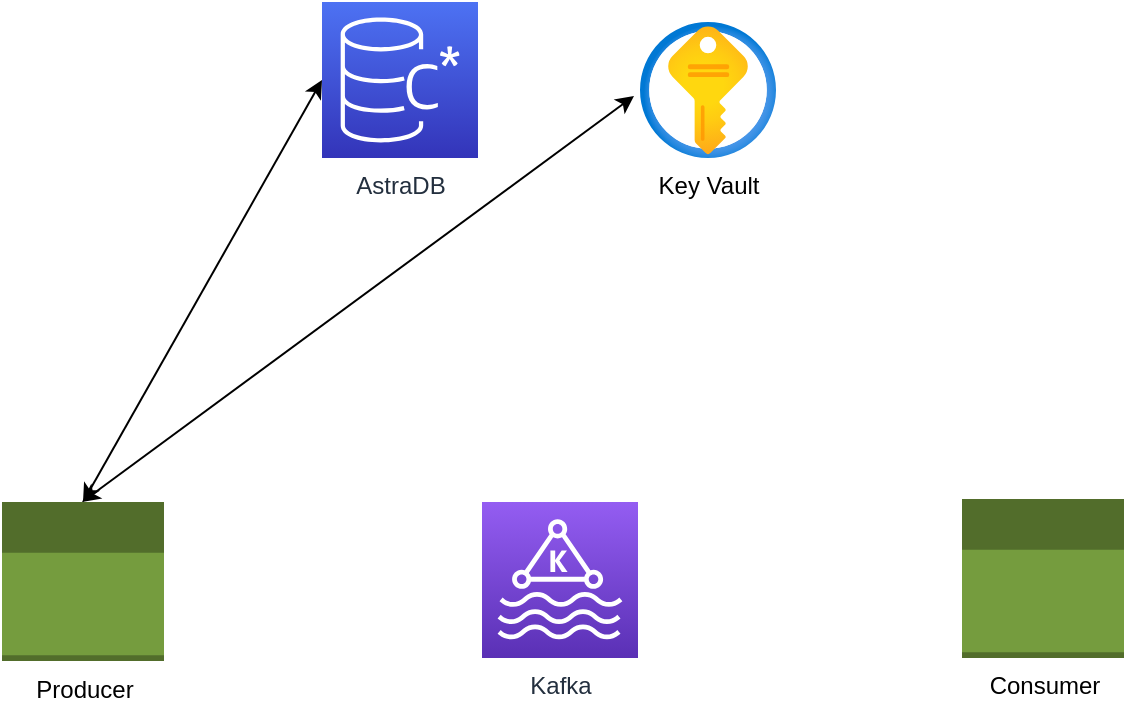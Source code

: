 <mxfile version="21.4.0" type="github">
  <diagram name="Page-1" id="pmoyyD1UTvwdsH77ybAz">
    <mxGraphModel dx="2074" dy="1753" grid="1" gridSize="10" guides="1" tooltips="1" connect="1" arrows="1" fold="1" page="1" pageScale="1" pageWidth="850" pageHeight="1100" math="0" shadow="0">
      <root>
        <mxCell id="0" />
        <mxCell id="1" parent="0" />
        <mxCell id="hNq2I7qgFD3l3yb3QR5O-1" value="Kafka" style="sketch=0;points=[[0,0,0],[0.25,0,0],[0.5,0,0],[0.75,0,0],[1,0,0],[0,1,0],[0.25,1,0],[0.5,1,0],[0.75,1,0],[1,1,0],[0,0.25,0],[0,0.5,0],[0,0.75,0],[1,0.25,0],[1,0.5,0],[1,0.75,0]];outlineConnect=0;fontColor=#232F3E;gradientColor=#945DF2;gradientDirection=north;fillColor=#5A30B5;strokeColor=#ffffff;dashed=0;verticalLabelPosition=bottom;verticalAlign=top;align=center;html=1;fontSize=12;fontStyle=0;aspect=fixed;shape=mxgraph.aws4.resourceIcon;resIcon=mxgraph.aws4.managed_streaming_for_kafka;" vertex="1" parent="1">
          <mxGeometry x="360" y="180" width="78" height="78" as="geometry" />
        </mxCell>
        <mxCell id="hNq2I7qgFD3l3yb3QR5O-2" value="Key Vault" style="image;aspect=fixed;html=1;points=[];align=center;fontSize=12;image=img/lib/azure2/security/Key_Vaults.svg;" vertex="1" parent="1">
          <mxGeometry x="439" y="-60" width="68" height="68" as="geometry" />
        </mxCell>
        <mxCell id="hNq2I7qgFD3l3yb3QR5O-4" value="Consumer" style="outlineConnect=0;dashed=0;verticalLabelPosition=bottom;verticalAlign=top;align=center;html=1;shape=mxgraph.aws3.apps;fillColor=#759C3E;gradientColor=none;" vertex="1" parent="1">
          <mxGeometry x="600" y="178.5" width="81" height="79.5" as="geometry" />
        </mxCell>
        <mxCell id="hNq2I7qgFD3l3yb3QR5O-5" value="Producer" style="outlineConnect=0;dashed=0;verticalLabelPosition=bottom;verticalAlign=top;align=center;html=1;shape=mxgraph.aws3.apps;fillColor=#759C3E;gradientColor=none;" vertex="1" parent="1">
          <mxGeometry x="120" y="180" width="81" height="79.5" as="geometry" />
        </mxCell>
        <mxCell id="hNq2I7qgFD3l3yb3QR5O-6" value="AstraDB" style="sketch=0;points=[[0,0,0],[0.25,0,0],[0.5,0,0],[0.75,0,0],[1,0,0],[0,1,0],[0.25,1,0],[0.5,1,0],[0.75,1,0],[1,1,0],[0,0.25,0],[0,0.5,0],[0,0.75,0],[1,0.25,0],[1,0.5,0],[1,0.75,0]];outlineConnect=0;fontColor=#232F3E;gradientColor=#4D72F3;gradientDirection=north;fillColor=#3334B9;strokeColor=#ffffff;dashed=0;verticalLabelPosition=bottom;verticalAlign=top;align=center;html=1;fontSize=12;fontStyle=0;aspect=fixed;shape=mxgraph.aws4.resourceIcon;resIcon=mxgraph.aws4.managed_apache_cassandra_service;" vertex="1" parent="1">
          <mxGeometry x="280" y="-70" width="78" height="78" as="geometry" />
        </mxCell>
        <mxCell id="hNq2I7qgFD3l3yb3QR5O-8" value="" style="endArrow=classic;startArrow=classic;html=1;rounded=0;entryX=0;entryY=0.5;entryDx=0;entryDy=0;entryPerimeter=0;exitX=0.5;exitY=0;exitDx=0;exitDy=0;exitPerimeter=0;" edge="1" parent="1" source="hNq2I7qgFD3l3yb3QR5O-5" target="hNq2I7qgFD3l3yb3QR5O-6">
          <mxGeometry width="50" height="50" relative="1" as="geometry">
            <mxPoint x="190" y="120" as="sourcePoint" />
            <mxPoint x="240" y="70" as="targetPoint" />
          </mxGeometry>
        </mxCell>
        <mxCell id="hNq2I7qgFD3l3yb3QR5O-9" value="" style="endArrow=classic;startArrow=classic;html=1;rounded=0;entryX=-0.044;entryY=0.544;entryDx=0;entryDy=0;entryPerimeter=0;" edge="1" parent="1" target="hNq2I7qgFD3l3yb3QR5O-2">
          <mxGeometry width="50" height="50" relative="1" as="geometry">
            <mxPoint x="160" y="180" as="sourcePoint" />
            <mxPoint x="320" y="80" as="targetPoint" />
          </mxGeometry>
        </mxCell>
      </root>
    </mxGraphModel>
  </diagram>
</mxfile>
